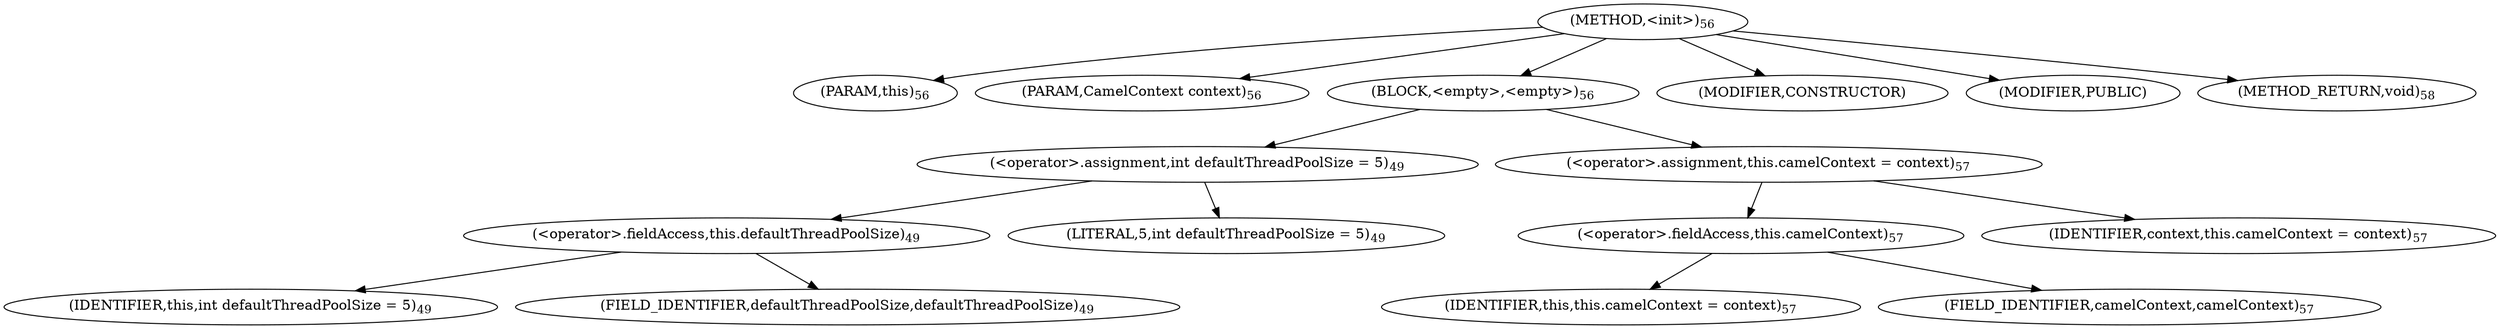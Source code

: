 digraph "&lt;init&gt;" {  
"82" [label = <(METHOD,&lt;init&gt;)<SUB>56</SUB>> ]
"4" [label = <(PARAM,this)<SUB>56</SUB>> ]
"83" [label = <(PARAM,CamelContext context)<SUB>56</SUB>> ]
"84" [label = <(BLOCK,&lt;empty&gt;,&lt;empty&gt;)<SUB>56</SUB>> ]
"85" [label = <(&lt;operator&gt;.assignment,int defaultThreadPoolSize = 5)<SUB>49</SUB>> ]
"86" [label = <(&lt;operator&gt;.fieldAccess,this.defaultThreadPoolSize)<SUB>49</SUB>> ]
"87" [label = <(IDENTIFIER,this,int defaultThreadPoolSize = 5)<SUB>49</SUB>> ]
"88" [label = <(FIELD_IDENTIFIER,defaultThreadPoolSize,defaultThreadPoolSize)<SUB>49</SUB>> ]
"89" [label = <(LITERAL,5,int defaultThreadPoolSize = 5)<SUB>49</SUB>> ]
"90" [label = <(&lt;operator&gt;.assignment,this.camelContext = context)<SUB>57</SUB>> ]
"91" [label = <(&lt;operator&gt;.fieldAccess,this.camelContext)<SUB>57</SUB>> ]
"3" [label = <(IDENTIFIER,this,this.camelContext = context)<SUB>57</SUB>> ]
"92" [label = <(FIELD_IDENTIFIER,camelContext,camelContext)<SUB>57</SUB>> ]
"93" [label = <(IDENTIFIER,context,this.camelContext = context)<SUB>57</SUB>> ]
"94" [label = <(MODIFIER,CONSTRUCTOR)> ]
"95" [label = <(MODIFIER,PUBLIC)> ]
"96" [label = <(METHOD_RETURN,void)<SUB>58</SUB>> ]
  "82" -> "4" 
  "82" -> "83" 
  "82" -> "84" 
  "82" -> "94" 
  "82" -> "95" 
  "82" -> "96" 
  "84" -> "85" 
  "84" -> "90" 
  "85" -> "86" 
  "85" -> "89" 
  "86" -> "87" 
  "86" -> "88" 
  "90" -> "91" 
  "90" -> "93" 
  "91" -> "3" 
  "91" -> "92" 
}
